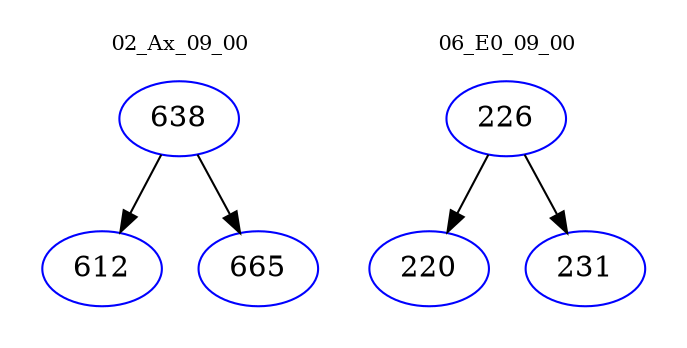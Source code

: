 digraph{
subgraph cluster_0 {
color = white
label = "02_Ax_09_00";
fontsize=10;
T0_638 [label="638", color="blue"]
T0_638 -> T0_612 [color="black"]
T0_612 [label="612", color="blue"]
T0_638 -> T0_665 [color="black"]
T0_665 [label="665", color="blue"]
}
subgraph cluster_1 {
color = white
label = "06_E0_09_00";
fontsize=10;
T1_226 [label="226", color="blue"]
T1_226 -> T1_220 [color="black"]
T1_220 [label="220", color="blue"]
T1_226 -> T1_231 [color="black"]
T1_231 [label="231", color="blue"]
}
}
